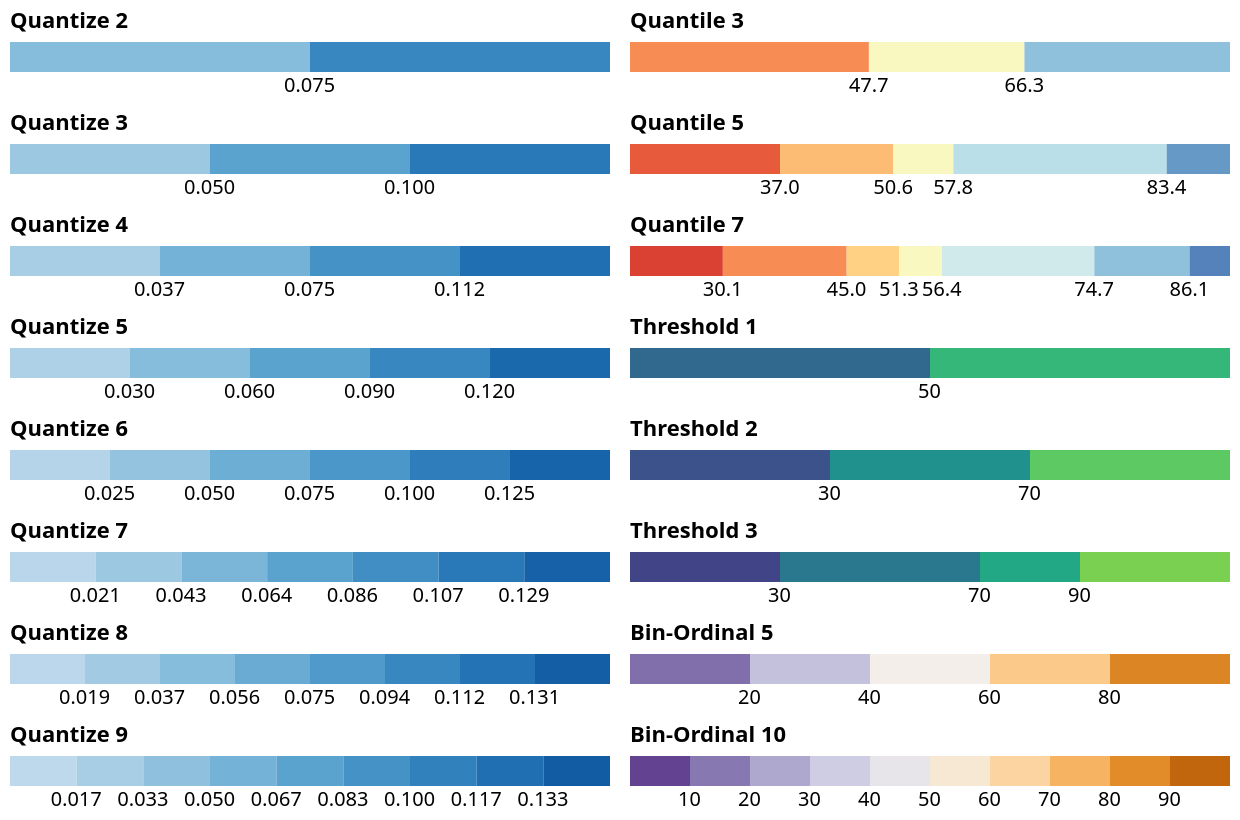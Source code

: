 {
  "$schema": "https://vega.github.io/schema/vega/v5.json",
  "padding": 5,

  "config": {
    "legend": {
      "offset": 5,
      "gradientDirection": "horizontal",
      "gradientLength": 300,
      "gradientThickness": 15
    }
  },

  "data": [
    {
      "name": "source",
      "values": [
        {"a": "A", "b": 28},
        {"a": "B", "b": 59},
        {"a": "C", "b": 43},
        {"a": "D", "b": 91},
        {"a": "E", "b": 81},
        {"a": "F", "b": 53},
        {"a": "G", "b": 19},
        {"a": "H", "b": 87},
        {"a": "I", "b": 50}
      ]
    },
    {
      "name": "binned",
      "values": [
        {"v": 28}, {"v": 55}, {"v": 43}, {"v": 91}, {"v": 34}, {"v": 81},
        {"v": 53}, {"v": 19}, {"v": 87}, {"v": 38}, {"v": 52}, {"v": 48},
        {"v": 24}, {"v": 49}, {"v": 87}, {"v": 66}, {"v": 17}, {"v": 27},
        {"v": 68}, {"v": 12}, {"v": 49}, {"v":  4}
      ],
      "transform": [
        {
          "type": "extent", "field": "v",
          "signal": "extent"
        },
        {
          "type": "bin", "maxbins": 5, "signal": "bins5",
          "field": "v", "extent": {"signal": "extent"}
        },
        {
          "type": "bin", "maxbins": 10, "signal": "bins10",
          "field": "v", "extent": {"signal": "extent"}
        }
      ]
    }
  ],

  "scales": [
    {
      "name": "qua2",
      "type": "quantize",
      "domain": [0, 0.15],
      "range": {"scheme": "blues", "count": 2}
    },
    {
      "name": "qua3",
      "type": "quantize",
      "domain": [0, 0.15],
      "range": {"scheme": "blues", "count": 3}
    },
    {
      "name": "qua4",
      "type": "quantize",
      "domain": [0, 0.15],
      "range": {"scheme": "blues", "count": 4}
    },
    {
      "name": "qua5",
      "type": "quantize",
      "domain": [0, 0.15],
      "range": {"scheme": "blues", "count": 5}
    },
    {
      "name": "qua6",
      "type": "quantize",
      "domain": [0, 0.15],
      "range": {"scheme": "blues", "count": 6}
    },
    {
      "name": "qua7",
      "type": "quantize",
      "domain": [0, 0.15],
      "range": {"scheme": "blues", "count": 7}
    },
    {
      "name": "qua8",
      "type": "quantize",
      "domain": [0, 0.15],
      "range": {"scheme": "blues", "count": 8}
    },
    {
      "name": "qua9",
      "type": "quantize",
      "domain": [0, 0.15],
      "range": {"scheme": "blues", "count": 9}
    },
    {
      "name": "tile3",
      "type": "quantile",
      "range": {"scheme": "redyellowblue", "count": 3},
      "domain": {"data": "source", "field": "b"}
    },
    {
      "name": "tile5",
      "type": "quantile",
      "range": {"scheme": "redyellowblue", "count": 5},
      "domain": {"data": "source", "field": "b"}
    },
    {
      "name": "tile7",
      "type": "quantile",
      "range": {"scheme": "redyellowblue", "count": 7},
      "domain": {"data": "source", "field": "b"}
    },
    {
      "name": "thresh1",
      "type": "threshold",
      "range": {"scheme": "viridis"},
      "domain": [50]
    },
    {
      "name": "thresh2",
      "type": "threshold",
      "range": {"scheme": "viridis"},
      "domain": [30, 70]
    },
    {
      "name": "thresh3",
      "type": "threshold",
      "range": {"scheme": "viridis"},
      "domain": [30, 70, 90]
    },
    {
      "name": "bins5",
      "type": "bin-ordinal",
      "range": {"scheme": "purpleorange"},
      "bins": {"signal": "bins5"}
    },
    {
      "name": "bins10",
      "type": "bin-ordinal",
      "range": {"scheme": "purpleorange"},
      "bins": {"signal": "bins10"}
    }
  ],

  "legends": [
    {"orient": "left",  "type": "gradient", "fill": "qua2", "title": "Quantize 2"},
    {"orient": "left",  "type": "gradient", "fill": "qua3", "title": "Quantize 3"},
    {"orient": "left",  "type": "gradient", "fill": "qua4", "title": "Quantize 4"},
    {"orient": "left",  "type": "gradient", "fill": "qua5", "title": "Quantize 5"},
    {"orient": "left",  "type": "gradient", "fill": "qua6", "title": "Quantize 6"},
    {"orient": "left",  "type": "gradient", "fill": "qua7", "title": "Quantize 7"},
    {"orient": "left",  "type": "gradient", "fill": "qua8", "title": "Quantize 8"},
    {"orient": "left",  "type": "gradient", "fill": "qua9", "title": "Quantize 9"},

    {"orient": "right", "type": "gradient", "fill": "tile3", "title": "Quantile 3"},
    {"orient": "right", "type": "gradient", "fill": "tile5", "title": "Quantile 5"},
    {"orient": "right", "type": "gradient", "fill": "tile7", "title": "Quantile 7"},
    {"orient": "right", "type": "gradient", "fill": "thresh1", "title": "Threshold 1"},
    {"orient": "right", "type": "gradient", "fill": "thresh2", "title": "Threshold 2"},
    {"orient": "right", "type": "gradient", "fill": "thresh3", "title": "Threshold 3"},
    {"orient": "right", "type": "gradient", "fill": "bins5", "title": "Bin-Ordinal 5"},
    {"orient": "right", "type": "gradient", "fill": "bins10", "title": "Bin-Ordinal 10"}
  ]
}
